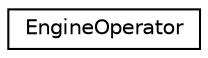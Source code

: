 digraph "Graphical Class Hierarchy"
{
  edge [fontname="Helvetica",fontsize="10",labelfontname="Helvetica",labelfontsize="10"];
  node [fontname="Helvetica",fontsize="10",shape=record];
  rankdir="LR";
  Node0 [label="EngineOperator",height=0.2,width=0.4,color="black", fillcolor="white", style="filled",URL="$classEngineOperator.html"];
}
